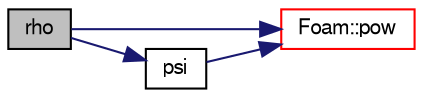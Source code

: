 digraph "rho"
{
  bgcolor="transparent";
  edge [fontname="FreeSans",fontsize="10",labelfontname="FreeSans",labelfontsize="10"];
  node [fontname="FreeSans",fontsize="10",shape=record];
  rankdir="LR";
  Node77 [label="rho",height=0.2,width=0.4,color="black", fillcolor="grey75", style="filled", fontcolor="black"];
  Node77 -> Node78 [color="midnightblue",fontsize="10",style="solid",fontname="FreeSans"];
  Node78 [label="Foam::pow",height=0.2,width=0.4,color="red",URL="$a21124.html#a7500c8e9d27a442adc75e287de074c7c"];
  Node77 -> Node82 [color="midnightblue",fontsize="10",style="solid",fontname="FreeSans"];
  Node82 [label="psi",height=0.2,width=0.4,color="black",URL="$a30242.html#a28da0e0108a69590ee2b4953edfdb42c",tooltip="Return compressibility rho/p [s^2/m^2]. "];
  Node82 -> Node78 [color="midnightblue",fontsize="10",style="solid",fontname="FreeSans"];
}
